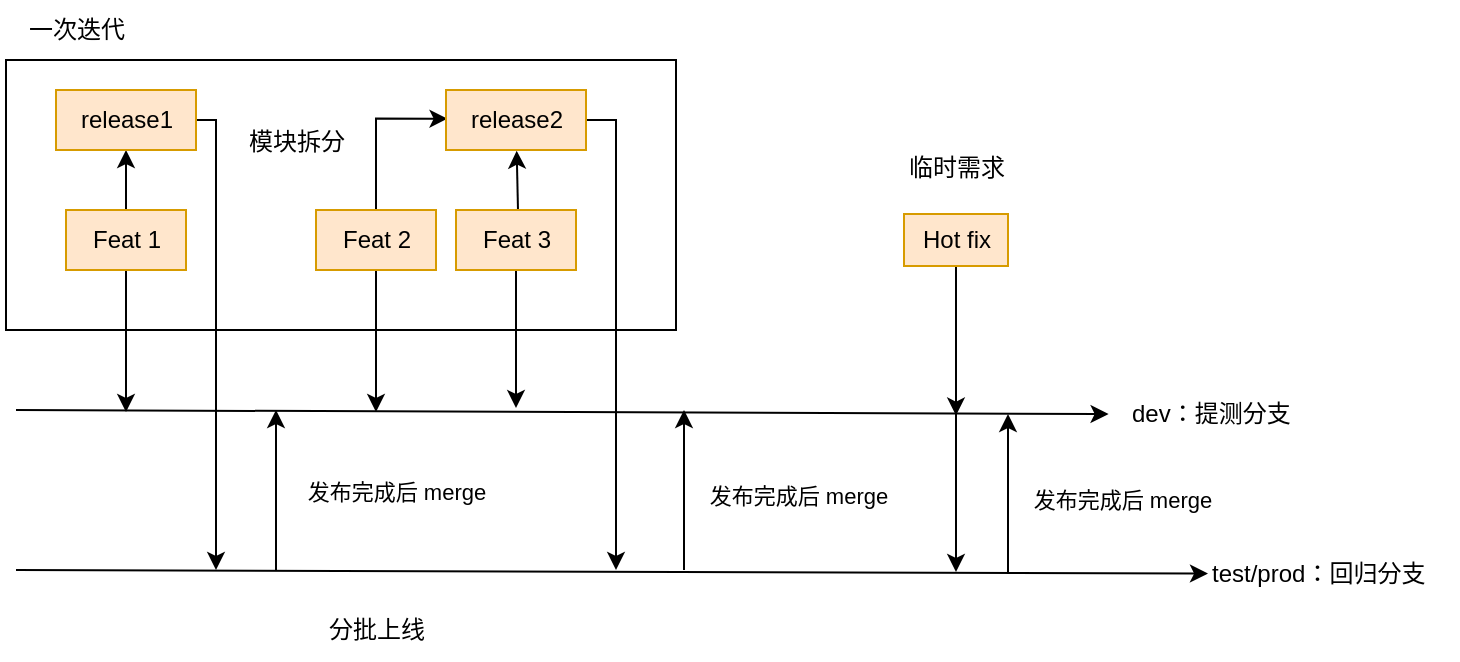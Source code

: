 <mxfile version="21.1.5" type="github">
  <diagram name="第 1 页" id="VUnH4nL3GlNkw8GlFlIy">
    <mxGraphModel dx="774" dy="645" grid="0" gridSize="10" guides="1" tooltips="1" connect="1" arrows="1" fold="1" page="1" pageScale="1" pageWidth="827" pageHeight="1169" math="0" shadow="0">
      <root>
        <mxCell id="0" />
        <mxCell id="1" parent="0" />
        <mxCell id="vUgW0jnhGMjPNoLwv_MM-33" value="" style="rounded=0;whiteSpace=wrap;html=1;" vertex="1" parent="1">
          <mxGeometry x="75" y="105" width="335" height="135" as="geometry" />
        </mxCell>
        <mxCell id="vUgW0jnhGMjPNoLwv_MM-1" value="" style="endArrow=classic;html=1;rounded=0;entryX=-0.1;entryY=0.5;entryDx=0;entryDy=0;entryPerimeter=0;" edge="1" parent="1" target="vUgW0jnhGMjPNoLwv_MM-9">
          <mxGeometry width="50" height="50" relative="1" as="geometry">
            <mxPoint x="80" y="280" as="sourcePoint" />
            <mxPoint x="640" y="280" as="targetPoint" />
          </mxGeometry>
        </mxCell>
        <mxCell id="vUgW0jnhGMjPNoLwv_MM-2" value="" style="endArrow=classic;html=1;rounded=0;" edge="1" parent="1" target="vUgW0jnhGMjPNoLwv_MM-10">
          <mxGeometry width="50" height="50" relative="1" as="geometry">
            <mxPoint x="80" y="360" as="sourcePoint" />
            <mxPoint x="640" y="360" as="targetPoint" />
          </mxGeometry>
        </mxCell>
        <mxCell id="vUgW0jnhGMjPNoLwv_MM-26" style="edgeStyle=orthogonalEdgeStyle;rounded=0;orthogonalLoop=1;jettySize=auto;html=1;" edge="1" parent="1" source="vUgW0jnhGMjPNoLwv_MM-3">
          <mxGeometry relative="1" as="geometry">
            <mxPoint x="135" y="281" as="targetPoint" />
          </mxGeometry>
        </mxCell>
        <mxCell id="vUgW0jnhGMjPNoLwv_MM-30" style="edgeStyle=orthogonalEdgeStyle;rounded=0;orthogonalLoop=1;jettySize=auto;html=1;" edge="1" parent="1" source="vUgW0jnhGMjPNoLwv_MM-3" target="vUgW0jnhGMjPNoLwv_MM-27">
          <mxGeometry relative="1" as="geometry" />
        </mxCell>
        <mxCell id="vUgW0jnhGMjPNoLwv_MM-3" value="Feat 1" style="text;html=1;align=center;verticalAlign=middle;resizable=0;points=[];autosize=1;strokeColor=#d79b00;fillColor=#ffe6cc;" vertex="1" parent="1">
          <mxGeometry x="105" y="180" width="60" height="30" as="geometry" />
        </mxCell>
        <mxCell id="vUgW0jnhGMjPNoLwv_MM-21" style="edgeStyle=orthogonalEdgeStyle;rounded=0;orthogonalLoop=1;jettySize=auto;html=1;entryX=0.011;entryY=0.478;entryDx=0;entryDy=0;entryPerimeter=0;" edge="1" parent="1" source="vUgW0jnhGMjPNoLwv_MM-4" target="vUgW0jnhGMjPNoLwv_MM-20">
          <mxGeometry relative="1" as="geometry">
            <Array as="points">
              <mxPoint x="260" y="134" />
            </Array>
          </mxGeometry>
        </mxCell>
        <mxCell id="vUgW0jnhGMjPNoLwv_MM-25" style="edgeStyle=orthogonalEdgeStyle;rounded=0;orthogonalLoop=1;jettySize=auto;html=1;" edge="1" parent="1" source="vUgW0jnhGMjPNoLwv_MM-4">
          <mxGeometry relative="1" as="geometry">
            <mxPoint x="260" y="281" as="targetPoint" />
          </mxGeometry>
        </mxCell>
        <mxCell id="vUgW0jnhGMjPNoLwv_MM-4" value="Feat 2" style="text;html=1;align=center;verticalAlign=middle;resizable=0;points=[];autosize=1;strokeColor=#d79b00;fillColor=#ffe6cc;" vertex="1" parent="1">
          <mxGeometry x="230" y="180" width="60" height="30" as="geometry" />
        </mxCell>
        <mxCell id="vUgW0jnhGMjPNoLwv_MM-22" style="edgeStyle=orthogonalEdgeStyle;rounded=0;orthogonalLoop=1;jettySize=auto;html=1;entryX=0.489;entryY=1.011;entryDx=0;entryDy=0;entryPerimeter=0;" edge="1" parent="1">
          <mxGeometry relative="1" as="geometry">
            <mxPoint x="331" y="180" as="sourcePoint" />
            <mxPoint x="330.34" y="150.33" as="targetPoint" />
          </mxGeometry>
        </mxCell>
        <mxCell id="vUgW0jnhGMjPNoLwv_MM-24" style="edgeStyle=orthogonalEdgeStyle;rounded=0;orthogonalLoop=1;jettySize=auto;html=1;" edge="1" parent="1" source="vUgW0jnhGMjPNoLwv_MM-5">
          <mxGeometry relative="1" as="geometry">
            <mxPoint x="330" y="279" as="targetPoint" />
          </mxGeometry>
        </mxCell>
        <mxCell id="vUgW0jnhGMjPNoLwv_MM-5" value="Feat 3" style="text;html=1;align=center;verticalAlign=middle;resizable=0;points=[];autosize=1;strokeColor=#d79b00;fillColor=#ffe6cc;" vertex="1" parent="1">
          <mxGeometry x="300" y="180" width="60" height="30" as="geometry" />
        </mxCell>
        <mxCell id="vUgW0jnhGMjPNoLwv_MM-9" value="dev：提测分支" style="text;html=1;align=left;verticalAlign=middle;resizable=0;points=[];autosize=1;strokeColor=none;fillColor=none;" vertex="1" parent="1">
          <mxGeometry x="636" y="269" width="97" height="26" as="geometry" />
        </mxCell>
        <mxCell id="vUgW0jnhGMjPNoLwv_MM-10" value="test/prod：回归分支" style="text;html=1;align=left;verticalAlign=middle;resizable=0;points=[];autosize=1;strokeColor=none;fillColor=none;" vertex="1" parent="1">
          <mxGeometry x="676" y="349" width="125" height="26" as="geometry" />
        </mxCell>
        <mxCell id="vUgW0jnhGMjPNoLwv_MM-16" value="" style="endArrow=classic;html=1;rounded=0;" edge="1" parent="1">
          <mxGeometry width="50" height="50" relative="1" as="geometry">
            <mxPoint x="414" y="360" as="sourcePoint" />
            <mxPoint x="414" y="280" as="targetPoint" />
          </mxGeometry>
        </mxCell>
        <mxCell id="vUgW0jnhGMjPNoLwv_MM-19" value="发布完成后 merge" style="edgeLabel;html=1;align=center;verticalAlign=middle;resizable=0;points=[];" vertex="1" connectable="0" parent="vUgW0jnhGMjPNoLwv_MM-16">
          <mxGeometry x="0.142" y="2" relative="1" as="geometry">
            <mxPoint x="59" y="8" as="offset" />
          </mxGeometry>
        </mxCell>
        <mxCell id="vUgW0jnhGMjPNoLwv_MM-17" value="分批上线" style="text;html=1;align=center;verticalAlign=middle;resizable=0;points=[];autosize=1;strokeColor=none;fillColor=none;" vertex="1" parent="1">
          <mxGeometry x="225" y="375" width="70" height="30" as="geometry" />
        </mxCell>
        <mxCell id="vUgW0jnhGMjPNoLwv_MM-18" value="模块拆分" style="text;html=1;align=center;verticalAlign=middle;resizable=0;points=[];autosize=1;strokeColor=none;fillColor=none;" vertex="1" parent="1">
          <mxGeometry x="185" y="131" width="70" height="30" as="geometry" />
        </mxCell>
        <mxCell id="vUgW0jnhGMjPNoLwv_MM-23" style="edgeStyle=orthogonalEdgeStyle;rounded=0;orthogonalLoop=1;jettySize=auto;html=1;" edge="1" parent="1" source="vUgW0jnhGMjPNoLwv_MM-20">
          <mxGeometry relative="1" as="geometry">
            <mxPoint x="380" y="360" as="targetPoint" />
            <Array as="points">
              <mxPoint x="380" y="135" />
            </Array>
          </mxGeometry>
        </mxCell>
        <mxCell id="vUgW0jnhGMjPNoLwv_MM-20" value="release2" style="text;html=1;align=center;verticalAlign=middle;resizable=0;points=[];autosize=1;strokeColor=#d79b00;fillColor=#ffe6cc;" vertex="1" parent="1">
          <mxGeometry x="295" y="120" width="70" height="30" as="geometry" />
        </mxCell>
        <mxCell id="vUgW0jnhGMjPNoLwv_MM-29" style="edgeStyle=orthogonalEdgeStyle;rounded=0;orthogonalLoop=1;jettySize=auto;html=1;" edge="1" parent="1" source="vUgW0jnhGMjPNoLwv_MM-27">
          <mxGeometry relative="1" as="geometry">
            <mxPoint x="180" y="360" as="targetPoint" />
            <Array as="points">
              <mxPoint x="180" y="135" />
              <mxPoint x="180" y="360" />
            </Array>
          </mxGeometry>
        </mxCell>
        <mxCell id="vUgW0jnhGMjPNoLwv_MM-27" value="release1" style="text;html=1;align=center;verticalAlign=middle;resizable=0;points=[];autosize=1;strokeColor=#d79b00;fillColor=#ffe6cc;" vertex="1" parent="1">
          <mxGeometry x="100" y="120" width="70" height="30" as="geometry" />
        </mxCell>
        <mxCell id="vUgW0jnhGMjPNoLwv_MM-31" value="" style="endArrow=classic;html=1;rounded=0;" edge="1" parent="1">
          <mxGeometry width="50" height="50" relative="1" as="geometry">
            <mxPoint x="210" y="360" as="sourcePoint" />
            <mxPoint x="210" y="280" as="targetPoint" />
          </mxGeometry>
        </mxCell>
        <mxCell id="vUgW0jnhGMjPNoLwv_MM-32" value="发布完成后 merge" style="edgeLabel;html=1;align=center;verticalAlign=middle;resizable=0;points=[];" vertex="1" connectable="0" parent="vUgW0jnhGMjPNoLwv_MM-31">
          <mxGeometry x="0.142" y="2" relative="1" as="geometry">
            <mxPoint x="62" y="6" as="offset" />
          </mxGeometry>
        </mxCell>
        <mxCell id="vUgW0jnhGMjPNoLwv_MM-34" value="一次迭代" style="text;html=1;align=center;verticalAlign=middle;resizable=0;points=[];autosize=1;strokeColor=none;fillColor=none;" vertex="1" parent="1">
          <mxGeometry x="75" y="75" width="70" height="30" as="geometry" />
        </mxCell>
        <mxCell id="vUgW0jnhGMjPNoLwv_MM-38" style="edgeStyle=orthogonalEdgeStyle;rounded=0;orthogonalLoop=1;jettySize=auto;html=1;" edge="1" parent="1" source="vUgW0jnhGMjPNoLwv_MM-37">
          <mxGeometry relative="1" as="geometry">
            <mxPoint x="550" y="361" as="targetPoint" />
            <Array as="points">
              <mxPoint x="550" y="361" />
            </Array>
          </mxGeometry>
        </mxCell>
        <mxCell id="vUgW0jnhGMjPNoLwv_MM-45" style="edgeStyle=orthogonalEdgeStyle;rounded=0;orthogonalLoop=1;jettySize=auto;html=1;" edge="1" parent="1" source="vUgW0jnhGMjPNoLwv_MM-37">
          <mxGeometry relative="1" as="geometry">
            <mxPoint x="550.0" y="282.786" as="targetPoint" />
          </mxGeometry>
        </mxCell>
        <mxCell id="vUgW0jnhGMjPNoLwv_MM-37" value="Hot fix" style="text;html=1;align=center;verticalAlign=middle;resizable=0;points=[];autosize=1;strokeColor=#d79b00;fillColor=#ffe6cc;" vertex="1" parent="1">
          <mxGeometry x="524" y="182" width="52" height="26" as="geometry" />
        </mxCell>
        <mxCell id="vUgW0jnhGMjPNoLwv_MM-41" value="" style="endArrow=classic;html=1;rounded=0;" edge="1" parent="1">
          <mxGeometry width="50" height="50" relative="1" as="geometry">
            <mxPoint x="576" y="362" as="sourcePoint" />
            <mxPoint x="576" y="282" as="targetPoint" />
          </mxGeometry>
        </mxCell>
        <mxCell id="vUgW0jnhGMjPNoLwv_MM-42" value="发布完成后 merge" style="edgeLabel;html=1;align=center;verticalAlign=middle;resizable=0;points=[];" vertex="1" connectable="0" parent="vUgW0jnhGMjPNoLwv_MM-41">
          <mxGeometry x="0.142" y="2" relative="1" as="geometry">
            <mxPoint x="59" y="8" as="offset" />
          </mxGeometry>
        </mxCell>
        <mxCell id="vUgW0jnhGMjPNoLwv_MM-43" value="临时需求" style="text;html=1;align=center;verticalAlign=middle;resizable=0;points=[];autosize=1;strokeColor=none;fillColor=none;" vertex="1" parent="1">
          <mxGeometry x="517" y="146" width="66" height="26" as="geometry" />
        </mxCell>
      </root>
    </mxGraphModel>
  </diagram>
</mxfile>
